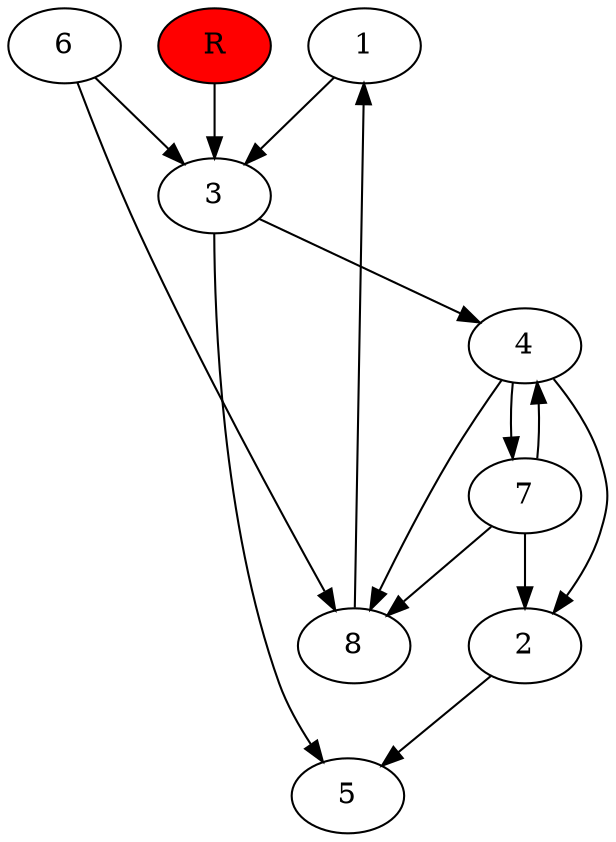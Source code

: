 digraph prb34634 {
	1
	2
	3
	4
	5
	6
	7
	8
	R [fillcolor="#ff0000" style=filled]
	1 -> 3
	2 -> 5
	3 -> 4
	3 -> 5
	4 -> 2
	4 -> 7
	4 -> 8
	6 -> 3
	6 -> 8
	7 -> 2
	7 -> 4
	7 -> 8
	8 -> 1
	R -> 3
}
